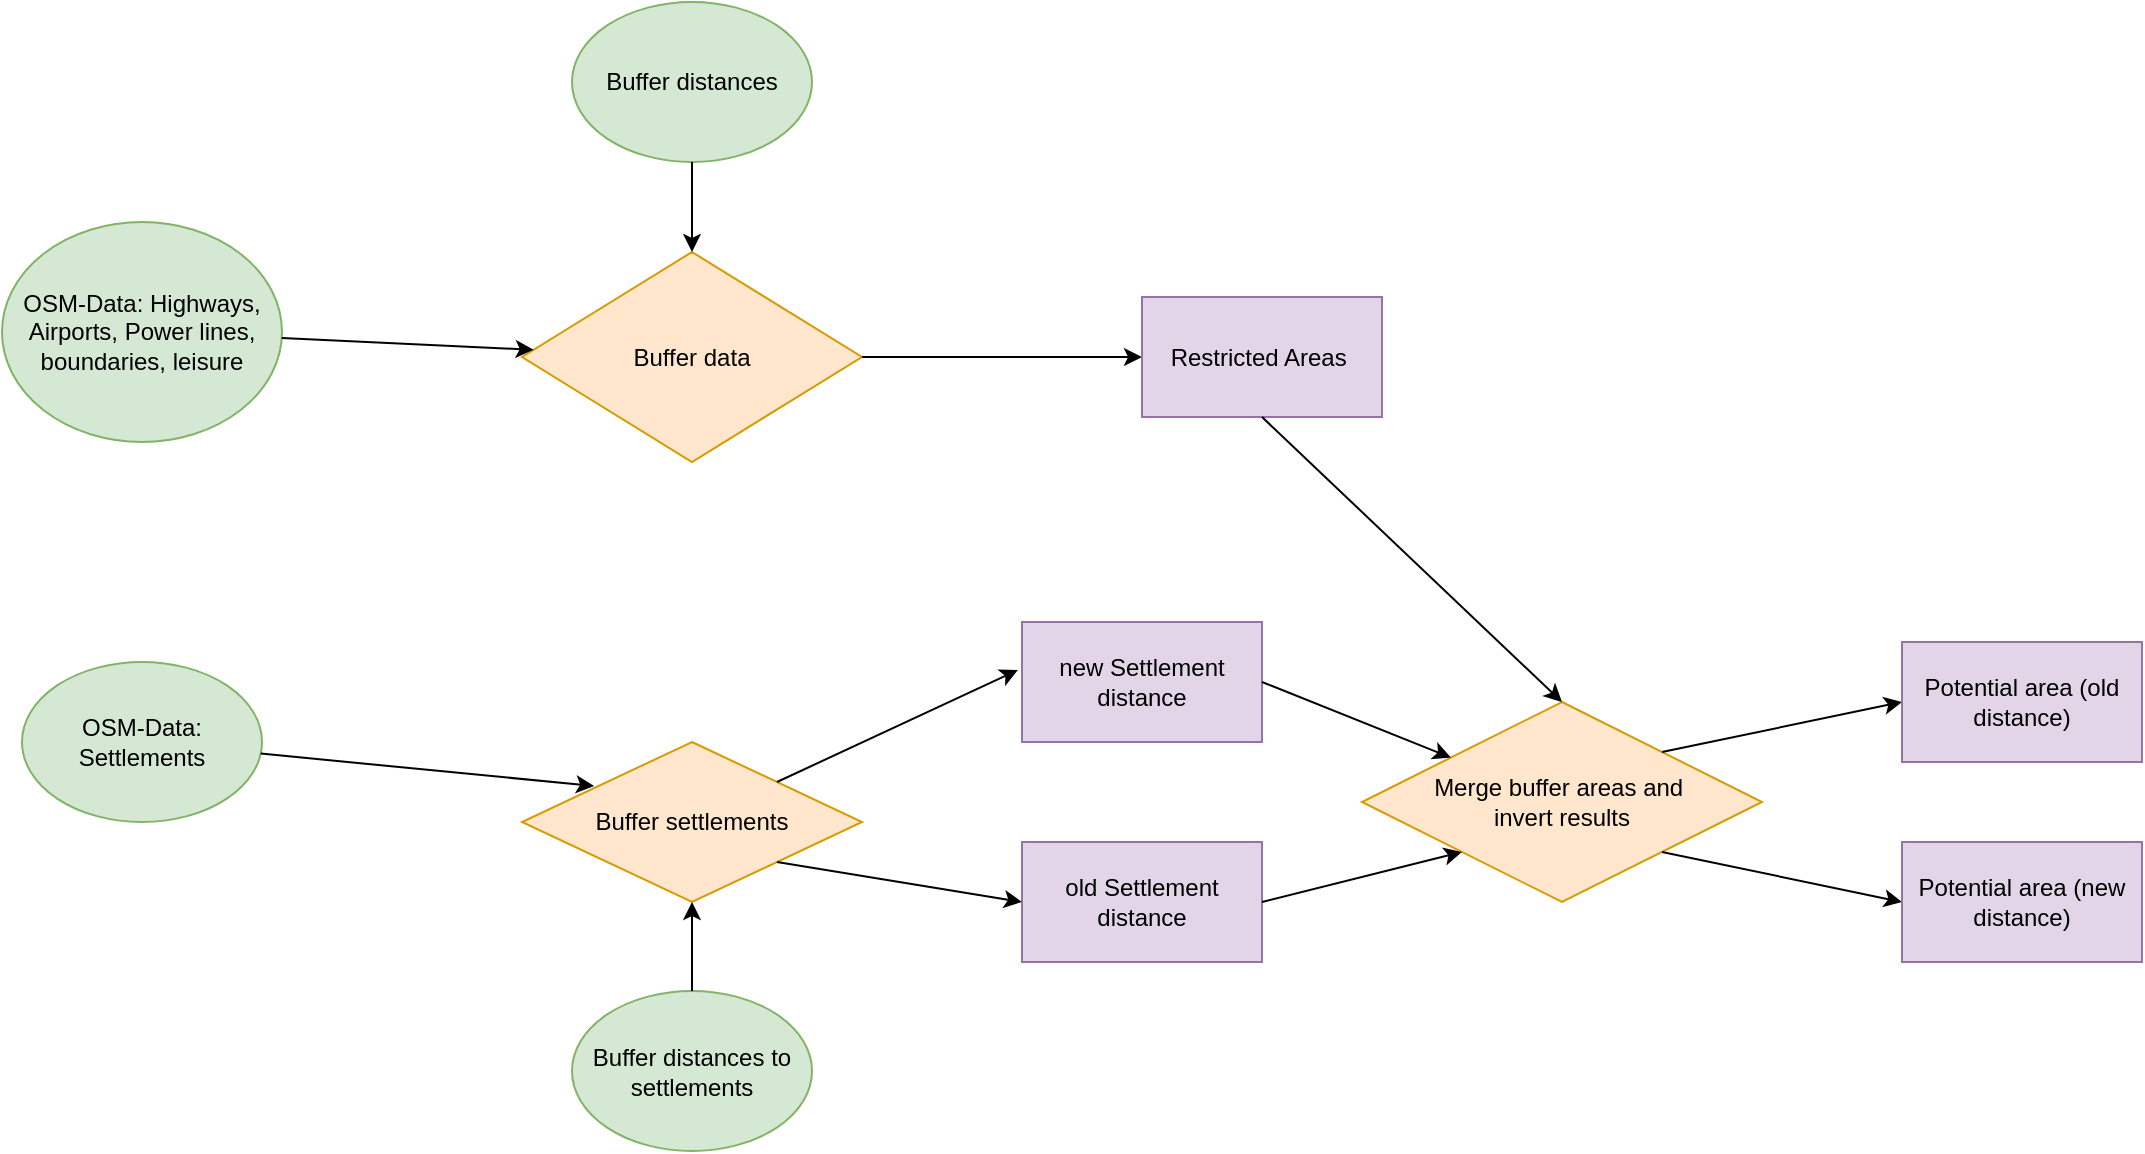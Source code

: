 <mxfile version="12.6.4" type="github">
  <diagram id="vU-wdXwZf3un0JegRpNA" name="Page-1">
    <mxGraphModel dx="1422" dy="861" grid="1" gridSize="10" guides="1" tooltips="1" connect="1" arrows="1" fold="1" page="1" pageScale="1" pageWidth="1169" pageHeight="827" math="0" shadow="0">
      <root>
        <mxCell id="0"/>
        <mxCell id="1" parent="0"/>
        <mxCell id="dwNimlDzj8qsEboErn55-2" value="OSM-Data: Highways, Airports, Power lines, boundaries, leisure" style="ellipse;whiteSpace=wrap;html=1;fillColor=#d5e8d4;strokeColor=#82b366;" parent="1" vertex="1">
          <mxGeometry x="10" y="120" width="140" height="110" as="geometry"/>
        </mxCell>
        <mxCell id="dwNimlDzj8qsEboErn55-3" value="OSM-Data: Settlements" style="ellipse;whiteSpace=wrap;html=1;fillColor=#d5e8d4;strokeColor=#82b366;" parent="1" vertex="1">
          <mxGeometry x="20" y="340" width="120" height="80" as="geometry"/>
        </mxCell>
        <mxCell id="dwNimlDzj8qsEboErn55-4" value="Buffer distances" style="ellipse;whiteSpace=wrap;html=1;fillColor=#d5e8d4;strokeColor=#82b366;" parent="1" vertex="1">
          <mxGeometry x="295" y="10" width="120" height="80" as="geometry"/>
        </mxCell>
        <mxCell id="dwNimlDzj8qsEboErn55-6" value="Buffer data" style="rhombus;whiteSpace=wrap;html=1;fillColor=#ffe6cc;strokeColor=#d79b00;" parent="1" vertex="1">
          <mxGeometry x="270" y="135" width="170" height="105" as="geometry"/>
        </mxCell>
        <mxCell id="dwNimlDzj8qsEboErn55-7" value="" style="endArrow=classic;html=1;" parent="1" source="dwNimlDzj8qsEboErn55-2" target="dwNimlDzj8qsEboErn55-6" edge="1">
          <mxGeometry width="50" height="50" relative="1" as="geometry">
            <mxPoint x="10" y="500" as="sourcePoint"/>
            <mxPoint x="60" y="450" as="targetPoint"/>
          </mxGeometry>
        </mxCell>
        <mxCell id="dwNimlDzj8qsEboErn55-8" value="" style="endArrow=classic;html=1;" parent="1" source="dwNimlDzj8qsEboErn55-4" target="dwNimlDzj8qsEboErn55-6" edge="1">
          <mxGeometry width="50" height="50" relative="1" as="geometry">
            <mxPoint x="10" y="500" as="sourcePoint"/>
            <mxPoint x="60" y="450" as="targetPoint"/>
          </mxGeometry>
        </mxCell>
        <mxCell id="dwNimlDzj8qsEboErn55-9" value="Buffer distances to settlements" style="ellipse;whiteSpace=wrap;html=1;fillColor=#d5e8d4;strokeColor=#82b366;" parent="1" vertex="1">
          <mxGeometry x="295" y="504.5" width="120" height="80" as="geometry"/>
        </mxCell>
        <mxCell id="dwNimlDzj8qsEboErn55-10" value="Buffer settlements" style="rhombus;whiteSpace=wrap;html=1;fillColor=#ffe6cc;strokeColor=#d79b00;" parent="1" vertex="1">
          <mxGeometry x="270" y="380" width="170" height="80" as="geometry"/>
        </mxCell>
        <mxCell id="dwNimlDzj8qsEboErn55-11" value="" style="endArrow=classic;html=1;entryX=0.212;entryY=0.275;entryDx=0;entryDy=0;entryPerimeter=0;" parent="1" source="dwNimlDzj8qsEboErn55-3" target="dwNimlDzj8qsEboErn55-10" edge="1">
          <mxGeometry width="50" height="50" relative="1" as="geometry">
            <mxPoint x="10" y="580" as="sourcePoint"/>
            <mxPoint x="60" y="530" as="targetPoint"/>
          </mxGeometry>
        </mxCell>
        <mxCell id="dwNimlDzj8qsEboErn55-12" value="" style="endArrow=classic;html=1;entryX=0.5;entryY=1;entryDx=0;entryDy=0;" parent="1" source="dwNimlDzj8qsEboErn55-9" target="dwNimlDzj8qsEboErn55-10" edge="1">
          <mxGeometry width="50" height="50" relative="1" as="geometry">
            <mxPoint x="10" y="580" as="sourcePoint"/>
            <mxPoint x="270" y="420" as="targetPoint"/>
          </mxGeometry>
        </mxCell>
        <mxCell id="dwNimlDzj8qsEboErn55-13" value="Merge buffer areas and&amp;nbsp;&lt;br&gt;invert results" style="rhombus;whiteSpace=wrap;html=1;fillColor=#ffe6cc;strokeColor=#d79b00;" parent="1" vertex="1">
          <mxGeometry x="690" y="360" width="200" height="100" as="geometry"/>
        </mxCell>
        <mxCell id="dwNimlDzj8qsEboErn55-14" value="" style="endArrow=classic;html=1;" parent="1" source="dwNimlDzj8qsEboErn55-6" target="dwNimlDzj8qsEboErn55-18" edge="1">
          <mxGeometry width="50" height="50" relative="1" as="geometry">
            <mxPoint x="10" y="580" as="sourcePoint"/>
            <mxPoint x="60" y="530" as="targetPoint"/>
          </mxGeometry>
        </mxCell>
        <mxCell id="dwNimlDzj8qsEboErn55-15" value="" style="endArrow=classic;html=1;exitX=1;exitY=0;exitDx=0;exitDy=0;entryX=-0.017;entryY=0.4;entryDx=0;entryDy=0;entryPerimeter=0;" parent="1" source="dwNimlDzj8qsEboErn55-10" target="dwNimlDzj8qsEboErn55-19" edge="1">
          <mxGeometry width="50" height="50" relative="1" as="geometry">
            <mxPoint x="10" y="580" as="sourcePoint"/>
            <mxPoint x="60" y="530" as="targetPoint"/>
          </mxGeometry>
        </mxCell>
        <mxCell id="dwNimlDzj8qsEboErn55-18" value="Restricted Areas&amp;nbsp;" style="rounded=0;whiteSpace=wrap;html=1;fillColor=#e1d5e7;strokeColor=#9673a6;" parent="1" vertex="1">
          <mxGeometry x="580" y="157.5" width="120" height="60" as="geometry"/>
        </mxCell>
        <mxCell id="dwNimlDzj8qsEboErn55-19" value="new Settlement distance" style="rounded=0;whiteSpace=wrap;html=1;fillColor=#e1d5e7;strokeColor=#9673a6;" parent="1" vertex="1">
          <mxGeometry x="520" y="320" width="120" height="60" as="geometry"/>
        </mxCell>
        <mxCell id="dwNimlDzj8qsEboErn55-20" value="old Settlement distance" style="rounded=0;whiteSpace=wrap;html=1;fillColor=#e1d5e7;strokeColor=#9673a6;" parent="1" vertex="1">
          <mxGeometry x="520" y="430" width="120" height="60" as="geometry"/>
        </mxCell>
        <mxCell id="dwNimlDzj8qsEboErn55-21" value="" style="endArrow=classic;html=1;entryX=0;entryY=0.5;entryDx=0;entryDy=0;exitX=1;exitY=1;exitDx=0;exitDy=0;" parent="1" source="dwNimlDzj8qsEboErn55-10" target="dwNimlDzj8qsEboErn55-20" edge="1">
          <mxGeometry width="50" height="50" relative="1" as="geometry">
            <mxPoint x="10" y="580" as="sourcePoint"/>
            <mxPoint x="60" y="530" as="targetPoint"/>
          </mxGeometry>
        </mxCell>
        <mxCell id="dwNimlDzj8qsEboErn55-22" value="" style="endArrow=classic;html=1;entryX=0.5;entryY=0;entryDx=0;entryDy=0;exitX=0.5;exitY=1;exitDx=0;exitDy=0;" parent="1" source="dwNimlDzj8qsEboErn55-18" target="dwNimlDzj8qsEboErn55-13" edge="1">
          <mxGeometry width="50" height="50" relative="1" as="geometry">
            <mxPoint x="10" y="580" as="sourcePoint"/>
            <mxPoint x="60" y="530" as="targetPoint"/>
          </mxGeometry>
        </mxCell>
        <mxCell id="dwNimlDzj8qsEboErn55-23" value="" style="endArrow=classic;html=1;exitX=1;exitY=0.5;exitDx=0;exitDy=0;" parent="1" source="dwNimlDzj8qsEboErn55-19" target="dwNimlDzj8qsEboErn55-13" edge="1">
          <mxGeometry width="50" height="50" relative="1" as="geometry">
            <mxPoint x="10" y="580" as="sourcePoint"/>
            <mxPoint x="60" y="530" as="targetPoint"/>
          </mxGeometry>
        </mxCell>
        <mxCell id="dwNimlDzj8qsEboErn55-25" value="" style="endArrow=classic;html=1;exitX=1;exitY=0.5;exitDx=0;exitDy=0;entryX=0;entryY=1;entryDx=0;entryDy=0;" parent="1" source="dwNimlDzj8qsEboErn55-20" target="dwNimlDzj8qsEboErn55-13" edge="1">
          <mxGeometry width="50" height="50" relative="1" as="geometry">
            <mxPoint x="10" y="580" as="sourcePoint"/>
            <mxPoint x="60" y="530" as="targetPoint"/>
          </mxGeometry>
        </mxCell>
        <mxCell id="dwNimlDzj8qsEboErn55-28" value="" style="endArrow=classic;html=1;entryX=0;entryY=0.5;entryDx=0;entryDy=0;exitX=1;exitY=1;exitDx=0;exitDy=0;" parent="1" source="dwNimlDzj8qsEboErn55-13" edge="1">
          <mxGeometry width="50" height="50" relative="1" as="geometry">
            <mxPoint x="540" y="790" as="sourcePoint"/>
            <mxPoint x="960" y="460" as="targetPoint"/>
          </mxGeometry>
        </mxCell>
        <mxCell id="dwNimlDzj8qsEboErn55-29" value="" style="endArrow=classic;html=1;entryX=0;entryY=0.5;entryDx=0;entryDy=0;exitX=1;exitY=0;exitDx=0;exitDy=0;" parent="1" source="dwNimlDzj8qsEboErn55-13" edge="1">
          <mxGeometry width="50" height="50" relative="1" as="geometry">
            <mxPoint x="540" y="790" as="sourcePoint"/>
            <mxPoint x="960" y="360" as="targetPoint"/>
          </mxGeometry>
        </mxCell>
        <mxCell id="dwNimlDzj8qsEboErn55-36" value="Potential area (old distance)" style="rounded=0;whiteSpace=wrap;html=1;fillColor=#e1d5e7;strokeColor=#9673a6;" parent="1" vertex="1">
          <mxGeometry x="960" y="330" width="120" height="60" as="geometry"/>
        </mxCell>
        <mxCell id="TFC6-qc-BIiKMtiKiRaK-2" value="&lt;div&gt;Potential area (new distance)&lt;/div&gt;" style="rounded=0;whiteSpace=wrap;html=1;fillColor=#e1d5e7;strokeColor=#9673a6;" parent="1" vertex="1">
          <mxGeometry x="960" y="430" width="120" height="60" as="geometry"/>
        </mxCell>
      </root>
    </mxGraphModel>
  </diagram>
</mxfile>
